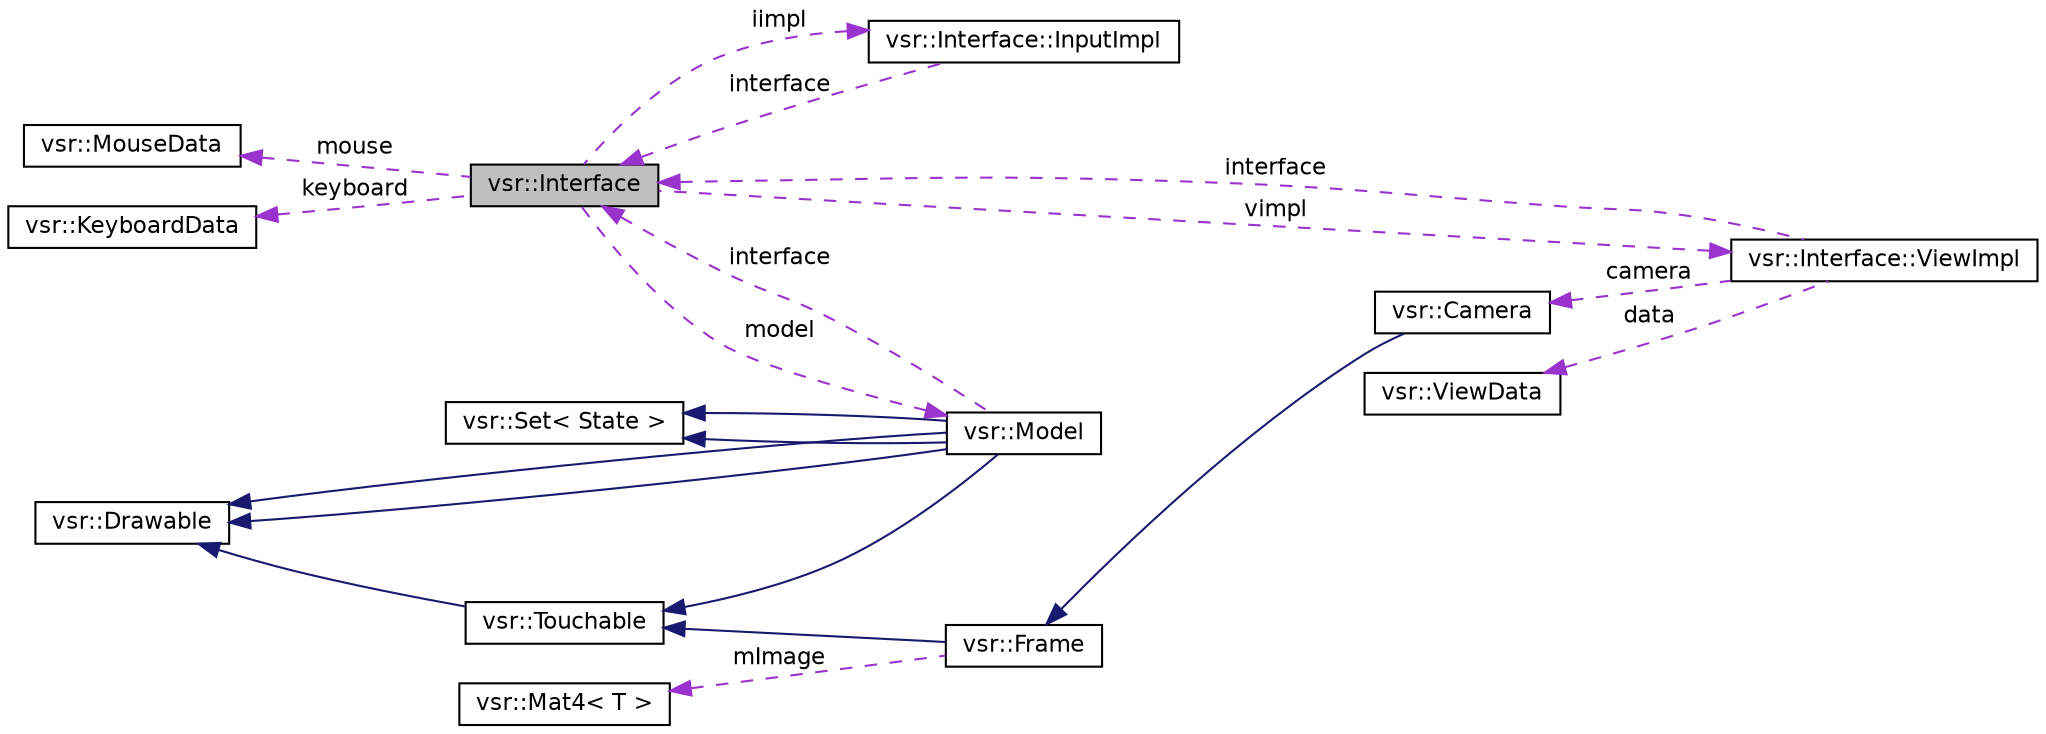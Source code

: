 digraph G
{
  edge [fontname="Helvetica",fontsize="11",labelfontname="Helvetica",labelfontsize="11"];
  node [fontname="Helvetica",fontsize="11",shape=record];
  rankdir="LR";
  Node1 [label="vsr::Interface",height=0.2,width=0.4,color="black", fillcolor="grey75", style="filled" fontcolor="black"];
  Node2 -> Node1 [dir="back",color="darkorchid3",fontsize="11",style="dashed",label=" iimpl" ,fontname="Helvetica"];
  Node2 [label="vsr::Interface::InputImpl",height=0.2,width=0.4,color="black", fillcolor="white", style="filled",URL="$structvsr_1_1_interface_1_1_input_impl.html"];
  Node1 -> Node2 [dir="back",color="darkorchid3",fontsize="11",style="dashed",label=" interface" ,fontname="Helvetica"];
  Node3 -> Node1 [dir="back",color="darkorchid3",fontsize="11",style="dashed",label=" mouse" ,fontname="Helvetica"];
  Node3 [label="vsr::MouseData",height=0.2,width=0.4,color="black", fillcolor="white", style="filled",URL="$structvsr_1_1_mouse_data.html"];
  Node4 -> Node1 [dir="back",color="darkorchid3",fontsize="11",style="dashed",label=" keyboard" ,fontname="Helvetica"];
  Node4 [label="vsr::KeyboardData",height=0.2,width=0.4,color="black", fillcolor="white", style="filled",URL="$structvsr_1_1_keyboard_data.html"];
  Node5 -> Node1 [dir="back",color="darkorchid3",fontsize="11",style="dashed",label=" model" ,fontname="Helvetica"];
  Node5 [label="vsr::Model",height=0.2,width=0.4,color="black", fillcolor="white", style="filled",URL="$classvsr_1_1_model.html"];
  Node6 -> Node5 [dir="back",color="midnightblue",fontsize="11",style="solid",fontname="Helvetica"];
  Node6 [label="vsr::Set\< State \>",height=0.2,width=0.4,color="black", fillcolor="white", style="filled",URL="$classvsr_1_1_set.html"];
  Node7 -> Node5 [dir="back",color="midnightblue",fontsize="11",style="solid",fontname="Helvetica"];
  Node7 [label="vsr::Drawable",height=0.2,width=0.4,color="black", fillcolor="white", style="filled",URL="$classvsr_1_1_drawable.html"];
  Node6 -> Node5 [dir="back",color="midnightblue",fontsize="11",style="solid",fontname="Helvetica"];
  Node7 -> Node5 [dir="back",color="midnightblue",fontsize="11",style="solid",fontname="Helvetica"];
  Node8 -> Node5 [dir="back",color="midnightblue",fontsize="11",style="solid",fontname="Helvetica"];
  Node8 [label="vsr::Touchable",height=0.2,width=0.4,color="black", fillcolor="white", style="filled",URL="$classvsr_1_1_touchable.html"];
  Node7 -> Node8 [dir="back",color="midnightblue",fontsize="11",style="solid",fontname="Helvetica"];
  Node1 -> Node5 [dir="back",color="darkorchid3",fontsize="11",style="dashed",label=" interface" ,fontname="Helvetica"];
  Node9 -> Node1 [dir="back",color="darkorchid3",fontsize="11",style="dashed",label=" vimpl" ,fontname="Helvetica"];
  Node9 [label="vsr::Interface::ViewImpl",height=0.2,width=0.4,color="black", fillcolor="white", style="filled",URL="$structvsr_1_1_interface_1_1_view_impl.html"];
  Node10 -> Node9 [dir="back",color="darkorchid3",fontsize="11",style="dashed",label=" camera" ,fontname="Helvetica"];
  Node10 [label="vsr::Camera",height=0.2,width=0.4,color="black", fillcolor="white", style="filled",URL="$classvsr_1_1_camera.html"];
  Node11 -> Node10 [dir="back",color="midnightblue",fontsize="11",style="solid",fontname="Helvetica"];
  Node11 [label="vsr::Frame",height=0.2,width=0.4,color="black", fillcolor="white", style="filled",URL="$classvsr_1_1_frame.html"];
  Node8 -> Node11 [dir="back",color="midnightblue",fontsize="11",style="solid",fontname="Helvetica"];
  Node12 -> Node11 [dir="back",color="darkorchid3",fontsize="11",style="dashed",label=" mImage" ,fontname="Helvetica"];
  Node12 [label="vsr::Mat4\< T \>",height=0.2,width=0.4,color="black", fillcolor="white", style="filled",URL="$classvsr_1_1_mat4.html"];
  Node13 -> Node9 [dir="back",color="darkorchid3",fontsize="11",style="dashed",label=" data" ,fontname="Helvetica"];
  Node13 [label="vsr::ViewData",height=0.2,width=0.4,color="black", fillcolor="white", style="filled",URL="$structvsr_1_1_view_data.html"];
  Node1 -> Node9 [dir="back",color="darkorchid3",fontsize="11",style="dashed",label=" interface" ,fontname="Helvetica"];
}
